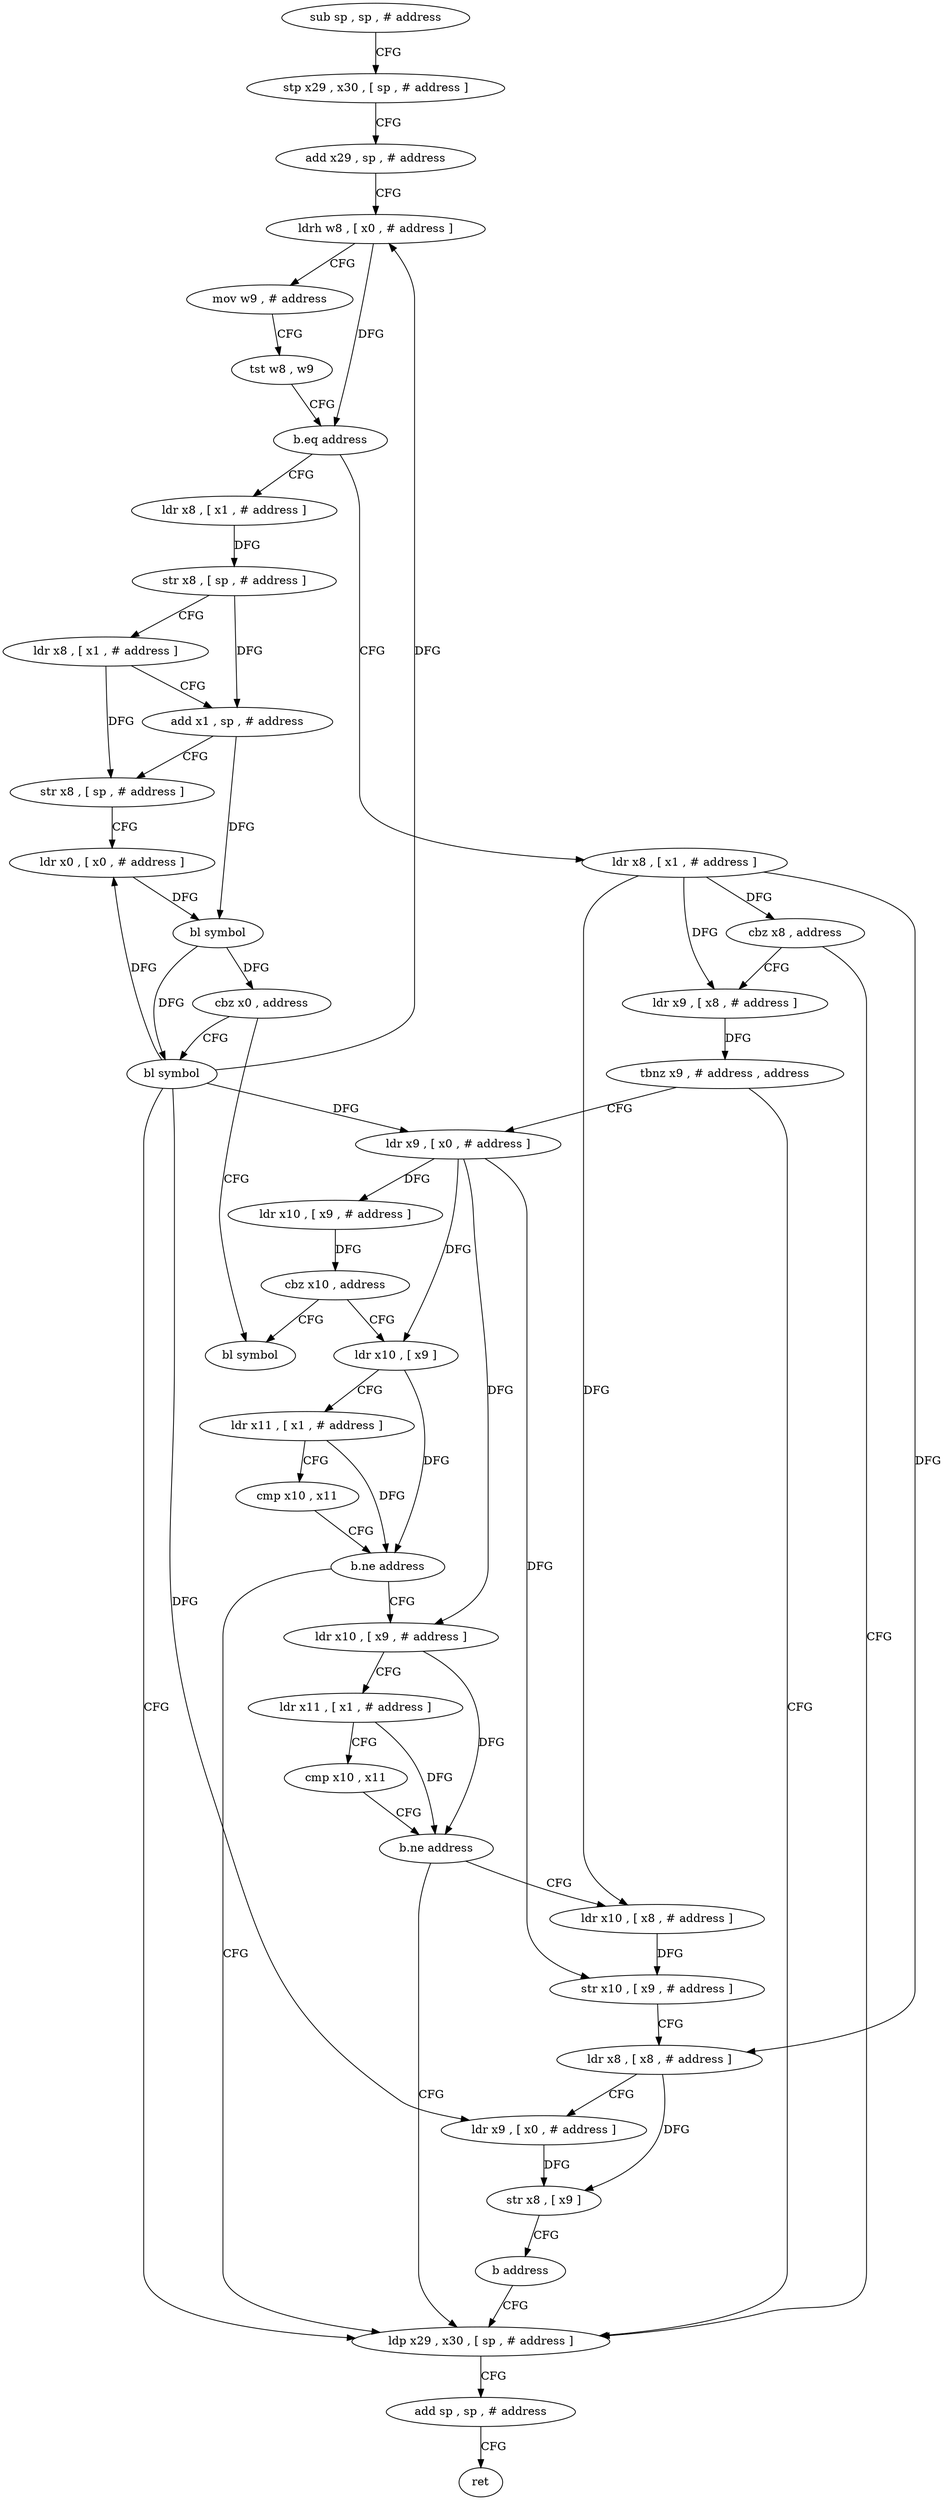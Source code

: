 digraph "func" {
"4212124" [label = "sub sp , sp , # address" ]
"4212128" [label = "stp x29 , x30 , [ sp , # address ]" ]
"4212132" [label = "add x29 , sp , # address" ]
"4212136" [label = "ldrh w8 , [ x0 , # address ]" ]
"4212140" [label = "mov w9 , # address" ]
"4212144" [label = "tst w8 , w9" ]
"4212148" [label = "b.eq address" ]
"4212200" [label = "ldr x8 , [ x1 , # address ]" ]
"4212152" [label = "ldr x8 , [ x1 , # address ]" ]
"4212204" [label = "cbz x8 , address" ]
"4212188" [label = "ldp x29 , x30 , [ sp , # address ]" ]
"4212208" [label = "ldr x9 , [ x8 , # address ]" ]
"4212156" [label = "str x8 , [ sp , # address ]" ]
"4212160" [label = "ldr x8 , [ x1 , # address ]" ]
"4212164" [label = "add x1 , sp , # address" ]
"4212168" [label = "str x8 , [ sp , # address ]" ]
"4212172" [label = "ldr x0 , [ x0 , # address ]" ]
"4212176" [label = "bl symbol" ]
"4212180" [label = "cbz x0 , address" ]
"4212284" [label = "bl symbol" ]
"4212184" [label = "bl symbol" ]
"4212192" [label = "add sp , sp , # address" ]
"4212196" [label = "ret" ]
"4212212" [label = "tbnz x9 , # address , address" ]
"4212216" [label = "ldr x9 , [ x0 , # address ]" ]
"4212220" [label = "ldr x10 , [ x9 , # address ]" ]
"4212224" [label = "cbz x10 , address" ]
"4212228" [label = "ldr x10 , [ x9 ]" ]
"4212232" [label = "ldr x11 , [ x1 , # address ]" ]
"4212236" [label = "cmp x10 , x11" ]
"4212240" [label = "b.ne address" ]
"4212244" [label = "ldr x10 , [ x9 , # address ]" ]
"4212248" [label = "ldr x11 , [ x1 , # address ]" ]
"4212252" [label = "cmp x10 , x11" ]
"4212256" [label = "b.ne address" ]
"4212260" [label = "ldr x10 , [ x8 , # address ]" ]
"4212264" [label = "str x10 , [ x9 , # address ]" ]
"4212268" [label = "ldr x8 , [ x8 , # address ]" ]
"4212272" [label = "ldr x9 , [ x0 , # address ]" ]
"4212276" [label = "str x8 , [ x9 ]" ]
"4212280" [label = "b address" ]
"4212124" -> "4212128" [ label = "CFG" ]
"4212128" -> "4212132" [ label = "CFG" ]
"4212132" -> "4212136" [ label = "CFG" ]
"4212136" -> "4212140" [ label = "CFG" ]
"4212136" -> "4212148" [ label = "DFG" ]
"4212140" -> "4212144" [ label = "CFG" ]
"4212144" -> "4212148" [ label = "CFG" ]
"4212148" -> "4212200" [ label = "CFG" ]
"4212148" -> "4212152" [ label = "CFG" ]
"4212200" -> "4212204" [ label = "DFG" ]
"4212200" -> "4212208" [ label = "DFG" ]
"4212200" -> "4212260" [ label = "DFG" ]
"4212200" -> "4212268" [ label = "DFG" ]
"4212152" -> "4212156" [ label = "DFG" ]
"4212204" -> "4212188" [ label = "CFG" ]
"4212204" -> "4212208" [ label = "CFG" ]
"4212188" -> "4212192" [ label = "CFG" ]
"4212208" -> "4212212" [ label = "DFG" ]
"4212156" -> "4212160" [ label = "CFG" ]
"4212156" -> "4212164" [ label = "DFG" ]
"4212160" -> "4212164" [ label = "CFG" ]
"4212160" -> "4212168" [ label = "DFG" ]
"4212164" -> "4212168" [ label = "CFG" ]
"4212164" -> "4212176" [ label = "DFG" ]
"4212168" -> "4212172" [ label = "CFG" ]
"4212172" -> "4212176" [ label = "DFG" ]
"4212176" -> "4212180" [ label = "DFG" ]
"4212176" -> "4212184" [ label = "DFG" ]
"4212180" -> "4212284" [ label = "CFG" ]
"4212180" -> "4212184" [ label = "CFG" ]
"4212184" -> "4212188" [ label = "CFG" ]
"4212184" -> "4212136" [ label = "DFG" ]
"4212184" -> "4212172" [ label = "DFG" ]
"4212184" -> "4212216" [ label = "DFG" ]
"4212184" -> "4212272" [ label = "DFG" ]
"4212192" -> "4212196" [ label = "CFG" ]
"4212212" -> "4212188" [ label = "CFG" ]
"4212212" -> "4212216" [ label = "CFG" ]
"4212216" -> "4212220" [ label = "DFG" ]
"4212216" -> "4212228" [ label = "DFG" ]
"4212216" -> "4212244" [ label = "DFG" ]
"4212216" -> "4212264" [ label = "DFG" ]
"4212220" -> "4212224" [ label = "DFG" ]
"4212224" -> "4212284" [ label = "CFG" ]
"4212224" -> "4212228" [ label = "CFG" ]
"4212228" -> "4212232" [ label = "CFG" ]
"4212228" -> "4212240" [ label = "DFG" ]
"4212232" -> "4212236" [ label = "CFG" ]
"4212232" -> "4212240" [ label = "DFG" ]
"4212236" -> "4212240" [ label = "CFG" ]
"4212240" -> "4212188" [ label = "CFG" ]
"4212240" -> "4212244" [ label = "CFG" ]
"4212244" -> "4212248" [ label = "CFG" ]
"4212244" -> "4212256" [ label = "DFG" ]
"4212248" -> "4212252" [ label = "CFG" ]
"4212248" -> "4212256" [ label = "DFG" ]
"4212252" -> "4212256" [ label = "CFG" ]
"4212256" -> "4212188" [ label = "CFG" ]
"4212256" -> "4212260" [ label = "CFG" ]
"4212260" -> "4212264" [ label = "DFG" ]
"4212264" -> "4212268" [ label = "CFG" ]
"4212268" -> "4212272" [ label = "CFG" ]
"4212268" -> "4212276" [ label = "DFG" ]
"4212272" -> "4212276" [ label = "DFG" ]
"4212276" -> "4212280" [ label = "CFG" ]
"4212280" -> "4212188" [ label = "CFG" ]
}
